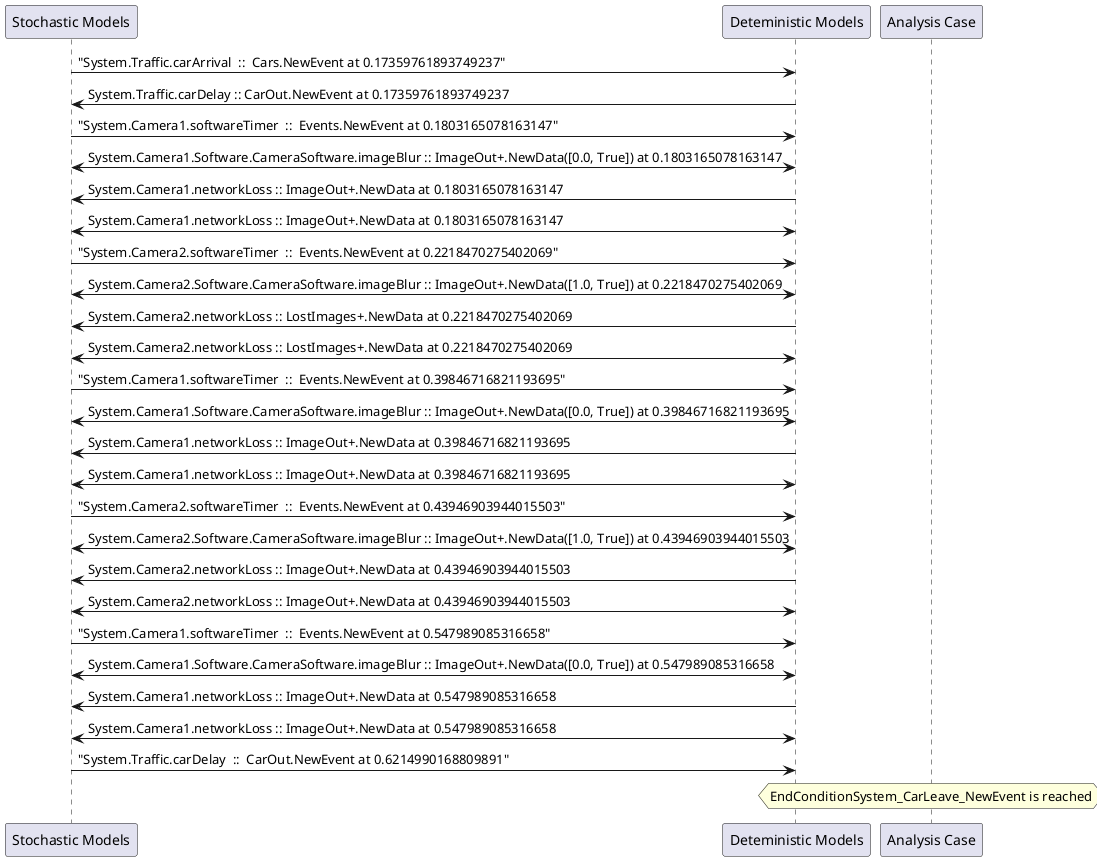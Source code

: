 
	@startuml
	participant "Stochastic Models" as stochmodel
	participant "Deteministic Models" as detmodel
	participant "Analysis Case" as analysis
	{26515_stop} stochmodel -> detmodel : "System.Traffic.carArrival  ::  Cars.NewEvent at 0.17359761893749237"
{26520_start} detmodel -> stochmodel : System.Traffic.carDelay :: CarOut.NewEvent at 0.17359761893749237
{26484_stop} stochmodel -> detmodel : "System.Camera1.softwareTimer  ::  Events.NewEvent at 0.1803165078163147"
detmodel <-> stochmodel : System.Camera1.Software.CameraSoftware.imageBlur :: ImageOut+.NewData([0.0, True]) at 0.1803165078163147
detmodel -> stochmodel : System.Camera1.networkLoss :: ImageOut+.NewData at 0.1803165078163147
detmodel <-> stochmodel : System.Camera1.networkLoss :: ImageOut+.NewData at 0.1803165078163147
{26500_stop} stochmodel -> detmodel : "System.Camera2.softwareTimer  ::  Events.NewEvent at 0.2218470275402069"
detmodel <-> stochmodel : System.Camera2.Software.CameraSoftware.imageBlur :: ImageOut+.NewData([1.0, True]) at 0.2218470275402069
detmodel -> stochmodel : System.Camera2.networkLoss :: LostImages+.NewData at 0.2218470275402069
detmodel <-> stochmodel : System.Camera2.networkLoss :: LostImages+.NewData at 0.2218470275402069
{26485_stop} stochmodel -> detmodel : "System.Camera1.softwareTimer  ::  Events.NewEvent at 0.39846716821193695"
detmodel <-> stochmodel : System.Camera1.Software.CameraSoftware.imageBlur :: ImageOut+.NewData([0.0, True]) at 0.39846716821193695
detmodel -> stochmodel : System.Camera1.networkLoss :: ImageOut+.NewData at 0.39846716821193695
detmodel <-> stochmodel : System.Camera1.networkLoss :: ImageOut+.NewData at 0.39846716821193695
{26501_stop} stochmodel -> detmodel : "System.Camera2.softwareTimer  ::  Events.NewEvent at 0.43946903944015503"
detmodel <-> stochmodel : System.Camera2.Software.CameraSoftware.imageBlur :: ImageOut+.NewData([1.0, True]) at 0.43946903944015503
detmodel -> stochmodel : System.Camera2.networkLoss :: ImageOut+.NewData at 0.43946903944015503
detmodel <-> stochmodel : System.Camera2.networkLoss :: ImageOut+.NewData at 0.43946903944015503
{26486_stop} stochmodel -> detmodel : "System.Camera1.softwareTimer  ::  Events.NewEvent at 0.547989085316658"
detmodel <-> stochmodel : System.Camera1.Software.CameraSoftware.imageBlur :: ImageOut+.NewData([0.0, True]) at 0.547989085316658
detmodel -> stochmodel : System.Camera1.networkLoss :: ImageOut+.NewData at 0.547989085316658
detmodel <-> stochmodel : System.Camera1.networkLoss :: ImageOut+.NewData at 0.547989085316658
{26520_stop} stochmodel -> detmodel : "System.Traffic.carDelay  ::  CarOut.NewEvent at 0.6214990168809891"
{26520_start} <-> {26520_stop} : delay
hnote over analysis 
EndConditionSystem_CarLeave_NewEvent is reached
endnote
@enduml